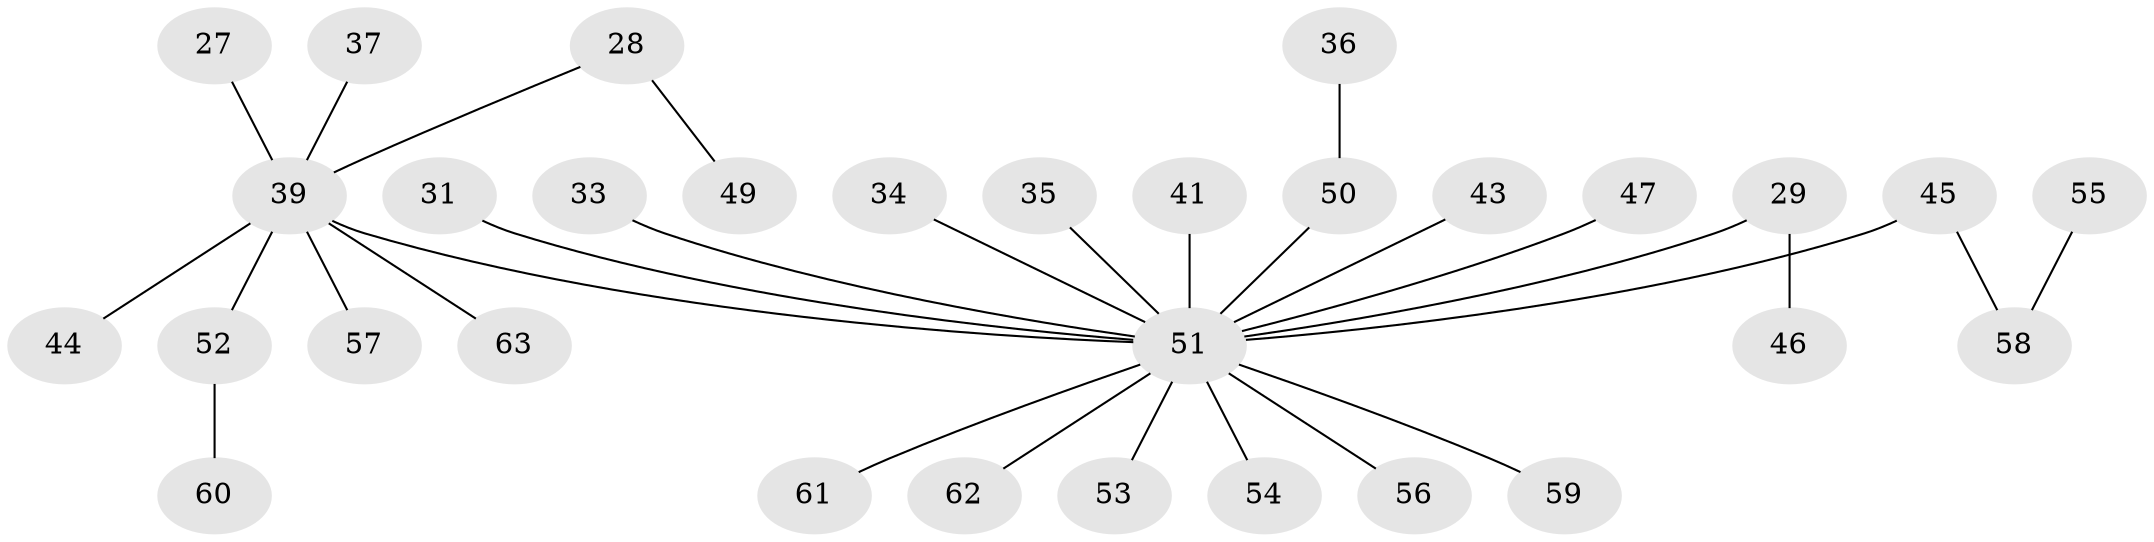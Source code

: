 // original degree distribution, {7: 0.015873015873015872, 2: 0.2222222222222222, 5: 0.015873015873015872, 4: 0.1111111111111111, 3: 0.12698412698412698, 1: 0.5079365079365079}
// Generated by graph-tools (version 1.1) at 2025/56/03/04/25 21:56:23]
// undirected, 31 vertices, 30 edges
graph export_dot {
graph [start="1"]
  node [color=gray90,style=filled];
  27;
  28;
  29;
  31;
  33;
  34;
  35;
  36;
  37 [super="+21"];
  39 [super="+17"];
  41;
  43;
  44;
  45 [super="+13"];
  46;
  47;
  49;
  50 [super="+10"];
  51 [super="+23+40+42+22+25+30+38+48"];
  52;
  53;
  54;
  55;
  56;
  57;
  58 [super="+18"];
  59;
  60;
  61;
  62;
  63;
  27 -- 39;
  28 -- 49;
  28 -- 39;
  29 -- 46;
  29 -- 51;
  31 -- 51;
  33 -- 51;
  34 -- 51;
  35 -- 51;
  36 -- 50;
  37 -- 39;
  39 -- 44;
  39 -- 52;
  39 -- 57;
  39 -- 63;
  39 -- 51;
  41 -- 51;
  43 -- 51;
  45 -- 58;
  45 -- 51;
  47 -- 51;
  50 -- 51;
  51 -- 56;
  51 -- 59;
  51 -- 61;
  51 -- 62;
  51 -- 53;
  51 -- 54;
  52 -- 60;
  55 -- 58;
}
